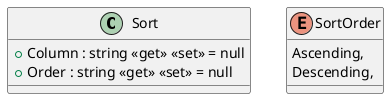 @startuml
class Sort {
    + Column : string <<get>> <<set>> = null
    + Order : string <<get>> <<set>> = null
}
enum SortOrder {
    Ascending,
    Descending,
}
@enduml
